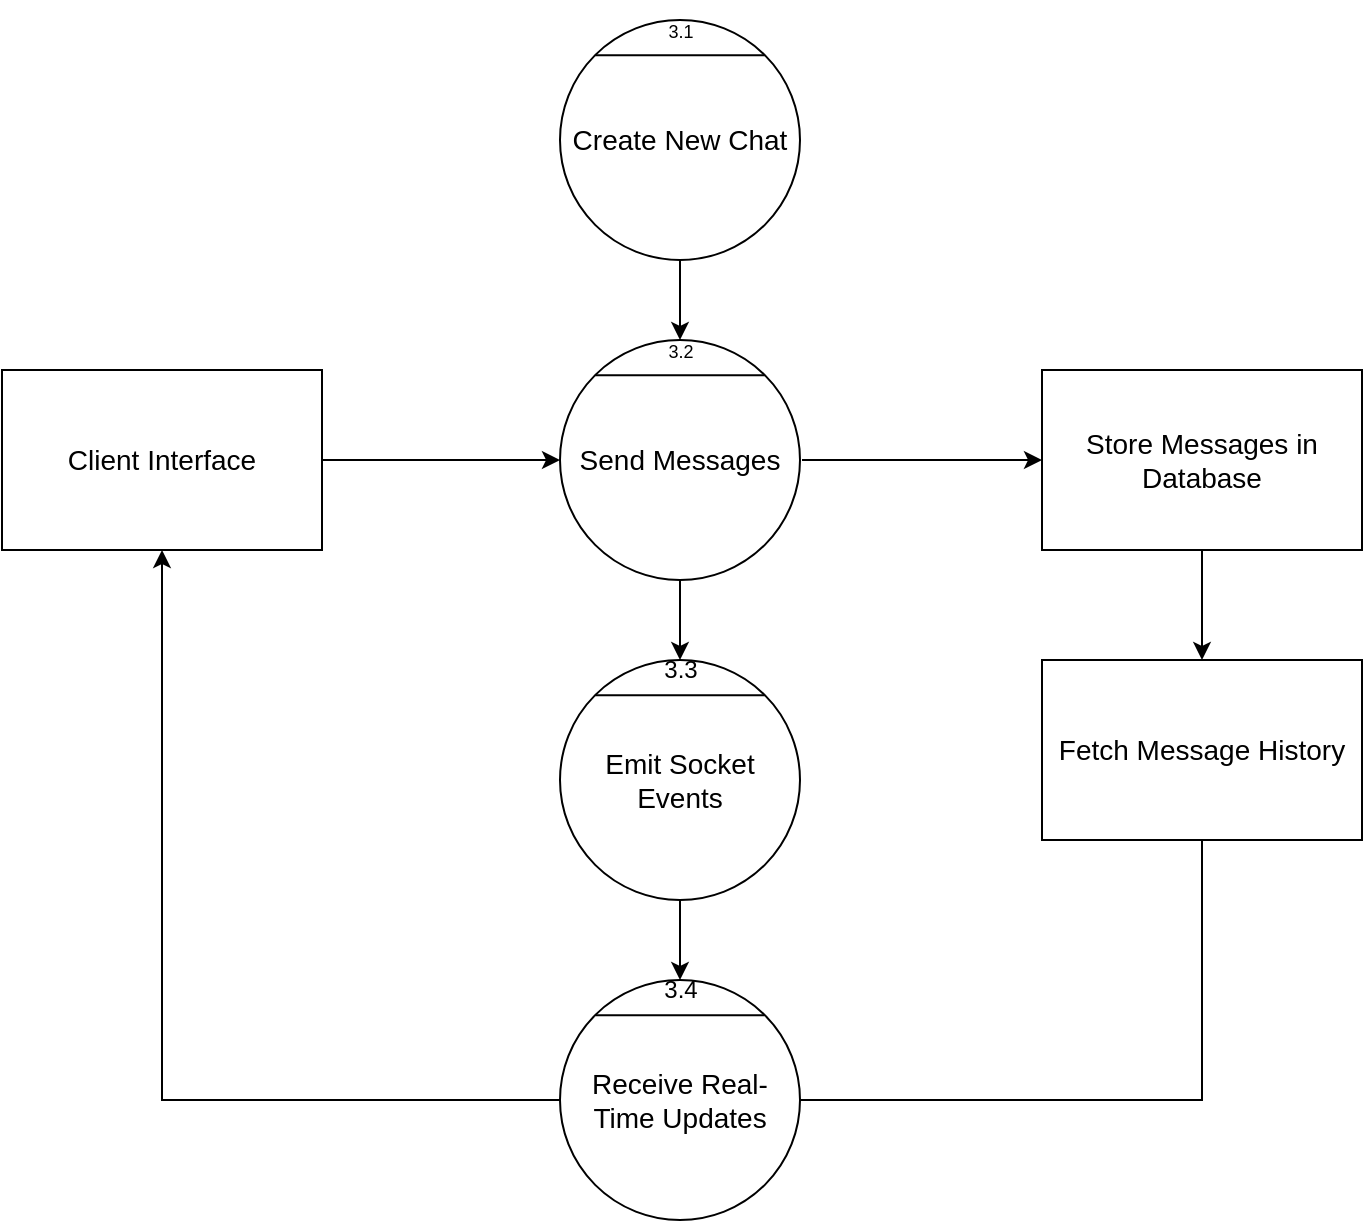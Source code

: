 <mxfile version="26.2.2">
  <diagram name="Page-1" id="_cDkzhNAvLWF8wSMYesK">
    <mxGraphModel dx="1236" dy="790" grid="1" gridSize="10" guides="1" tooltips="1" connect="1" arrows="1" fold="1" page="1" pageScale="1" pageWidth="827" pageHeight="1169" math="0" shadow="0">
      <root>
        <mxCell id="0" />
        <mxCell id="1" parent="0" />
        <mxCell id="xULNM56Z5y9eBnSnp3Ta-1" value="&lt;font style=&quot;font-size: 14px;&quot;&gt;Client Interface&lt;/font&gt;" style="rounded=0;whiteSpace=wrap;html=1;" vertex="1" parent="1">
          <mxGeometry x="80" y="235" width="160" height="90" as="geometry" />
        </mxCell>
        <mxCell id="xULNM56Z5y9eBnSnp3Ta-2" value="&lt;font style=&quot;font-size: 14px;&quot;&gt;Send Messages&lt;/font&gt;" style="ellipse;whiteSpace=wrap;html=1;aspect=fixed;" vertex="1" parent="1">
          <mxGeometry x="359" y="220" width="120" height="120" as="geometry" />
        </mxCell>
        <mxCell id="xULNM56Z5y9eBnSnp3Ta-3" value="&lt;font style=&quot;font-size: 14px;&quot;&gt;Emit Socket Events&lt;/font&gt;" style="ellipse;whiteSpace=wrap;html=1;aspect=fixed;" vertex="1" parent="1">
          <mxGeometry x="359" y="380" width="120" height="120" as="geometry" />
        </mxCell>
        <mxCell id="xULNM56Z5y9eBnSnp3Ta-4" value="&lt;font style=&quot;font-size: 14px;&quot;&gt;Create New Chat&lt;/font&gt;" style="ellipse;whiteSpace=wrap;html=1;aspect=fixed;" vertex="1" parent="1">
          <mxGeometry x="359" y="60" width="120" height="120" as="geometry" />
        </mxCell>
        <mxCell id="xULNM56Z5y9eBnSnp3Ta-5" value="&lt;font style=&quot;font-size: 14px;&quot;&gt;Receive Real-Time Updates&lt;/font&gt;" style="ellipse;whiteSpace=wrap;html=1;aspect=fixed;" vertex="1" parent="1">
          <mxGeometry x="359" y="540" width="120" height="120" as="geometry" />
        </mxCell>
        <mxCell id="xULNM56Z5y9eBnSnp3Ta-6" value="&lt;font style=&quot;font-size: 14px;&quot;&gt;Store Messages in Database&lt;/font&gt;" style="rounded=0;whiteSpace=wrap;html=1;" vertex="1" parent="1">
          <mxGeometry x="600" y="235" width="160" height="90" as="geometry" />
        </mxCell>
        <mxCell id="xULNM56Z5y9eBnSnp3Ta-7" value="&lt;font style=&quot;font-size: 14px;&quot;&gt;Fetch Message History&lt;/font&gt;" style="rounded=0;whiteSpace=wrap;html=1;" vertex="1" parent="1">
          <mxGeometry x="600" y="380" width="160" height="90" as="geometry" />
        </mxCell>
        <mxCell id="xULNM56Z5y9eBnSnp3Ta-8" value="" style="endArrow=none;html=1;rounded=0;entryX=1;entryY=0;entryDx=0;entryDy=0;exitX=0;exitY=0;exitDx=0;exitDy=0;" edge="1" parent="1" source="xULNM56Z5y9eBnSnp3Ta-5" target="xULNM56Z5y9eBnSnp3Ta-5">
          <mxGeometry width="50" height="50" relative="1" as="geometry">
            <mxPoint x="380" y="570" as="sourcePoint" />
            <mxPoint x="430" y="520" as="targetPoint" />
          </mxGeometry>
        </mxCell>
        <mxCell id="xULNM56Z5y9eBnSnp3Ta-11" value="" style="endArrow=none;html=1;rounded=0;entryX=1;entryY=0;entryDx=0;entryDy=0;exitX=0;exitY=0;exitDx=0;exitDy=0;" edge="1" parent="1" source="xULNM56Z5y9eBnSnp3Ta-3" target="xULNM56Z5y9eBnSnp3Ta-3">
          <mxGeometry width="50" height="50" relative="1" as="geometry">
            <mxPoint x="380" y="460" as="sourcePoint" />
            <mxPoint x="430" y="410" as="targetPoint" />
          </mxGeometry>
        </mxCell>
        <mxCell id="xULNM56Z5y9eBnSnp3Ta-12" value="" style="endArrow=none;html=1;rounded=0;entryX=0;entryY=0;entryDx=0;entryDy=0;exitX=1;exitY=0;exitDx=0;exitDy=0;" edge="1" parent="1" source="xULNM56Z5y9eBnSnp3Ta-2" target="xULNM56Z5y9eBnSnp3Ta-2">
          <mxGeometry width="50" height="50" relative="1" as="geometry">
            <mxPoint x="400" y="290" as="sourcePoint" />
            <mxPoint x="450" y="240" as="targetPoint" />
          </mxGeometry>
        </mxCell>
        <mxCell id="xULNM56Z5y9eBnSnp3Ta-13" value="" style="endArrow=none;html=1;rounded=0;exitX=0;exitY=0;exitDx=0;exitDy=0;entryX=1;entryY=0;entryDx=0;entryDy=0;" edge="1" parent="1" source="xULNM56Z5y9eBnSnp3Ta-4" target="xULNM56Z5y9eBnSnp3Ta-4">
          <mxGeometry width="50" height="50" relative="1" as="geometry">
            <mxPoint x="400" y="170" as="sourcePoint" />
            <mxPoint x="450" y="120" as="targetPoint" />
          </mxGeometry>
        </mxCell>
        <mxCell id="xULNM56Z5y9eBnSnp3Ta-14" value="" style="endArrow=classic;html=1;rounded=0;exitX=0.5;exitY=1;exitDx=0;exitDy=0;entryX=0.5;entryY=0;entryDx=0;entryDy=0;" edge="1" parent="1" source="xULNM56Z5y9eBnSnp3Ta-4" target="xULNM56Z5y9eBnSnp3Ta-2">
          <mxGeometry width="50" height="50" relative="1" as="geometry">
            <mxPoint x="429" y="210" as="sourcePoint" />
            <mxPoint x="479" y="160" as="targetPoint" />
          </mxGeometry>
        </mxCell>
        <mxCell id="xULNM56Z5y9eBnSnp3Ta-16" value="" style="endArrow=classic;html=1;rounded=0;exitX=0.5;exitY=1;exitDx=0;exitDy=0;entryX=0.5;entryY=0;entryDx=0;entryDy=0;" edge="1" parent="1" source="xULNM56Z5y9eBnSnp3Ta-2" target="xULNM56Z5y9eBnSnp3Ta-3">
          <mxGeometry width="50" height="50" relative="1" as="geometry">
            <mxPoint x="560" y="350" as="sourcePoint" />
            <mxPoint x="610" y="300" as="targetPoint" />
          </mxGeometry>
        </mxCell>
        <mxCell id="xULNM56Z5y9eBnSnp3Ta-17" value="" style="endArrow=classic;html=1;rounded=0;exitX=0.5;exitY=1;exitDx=0;exitDy=0;entryX=0.5;entryY=0;entryDx=0;entryDy=0;" edge="1" parent="1" source="xULNM56Z5y9eBnSnp3Ta-3" target="xULNM56Z5y9eBnSnp3Ta-5">
          <mxGeometry width="50" height="50" relative="1" as="geometry">
            <mxPoint x="560" y="350" as="sourcePoint" />
            <mxPoint x="610" y="300" as="targetPoint" />
          </mxGeometry>
        </mxCell>
        <mxCell id="xULNM56Z5y9eBnSnp3Ta-18" value="" style="endArrow=classic;html=1;rounded=0;exitX=1;exitY=0.5;exitDx=0;exitDy=0;entryX=0;entryY=0.5;entryDx=0;entryDy=0;" edge="1" parent="1" source="xULNM56Z5y9eBnSnp3Ta-1" target="xULNM56Z5y9eBnSnp3Ta-2">
          <mxGeometry width="50" height="50" relative="1" as="geometry">
            <mxPoint x="560" y="450" as="sourcePoint" />
            <mxPoint x="610" y="400" as="targetPoint" />
          </mxGeometry>
        </mxCell>
        <mxCell id="xULNM56Z5y9eBnSnp3Ta-19" value="" style="endArrow=classic;html=1;rounded=0;entryX=0;entryY=0.5;entryDx=0;entryDy=0;" edge="1" parent="1" target="xULNM56Z5y9eBnSnp3Ta-6">
          <mxGeometry width="50" height="50" relative="1" as="geometry">
            <mxPoint x="480" y="280" as="sourcePoint" />
            <mxPoint x="610" y="400" as="targetPoint" />
          </mxGeometry>
        </mxCell>
        <mxCell id="xULNM56Z5y9eBnSnp3Ta-20" value="" style="endArrow=classic;html=1;rounded=0;exitX=0.5;exitY=1;exitDx=0;exitDy=0;entryX=0.5;entryY=0;entryDx=0;entryDy=0;" edge="1" parent="1" source="xULNM56Z5y9eBnSnp3Ta-6" target="xULNM56Z5y9eBnSnp3Ta-7">
          <mxGeometry width="50" height="50" relative="1" as="geometry">
            <mxPoint x="560" y="450" as="sourcePoint" />
            <mxPoint x="610" y="400" as="targetPoint" />
          </mxGeometry>
        </mxCell>
        <mxCell id="xULNM56Z5y9eBnSnp3Ta-21" value="" style="endArrow=none;html=1;rounded=0;exitX=1;exitY=0.5;exitDx=0;exitDy=0;" edge="1" parent="1" source="xULNM56Z5y9eBnSnp3Ta-5">
          <mxGeometry width="50" height="50" relative="1" as="geometry">
            <mxPoint x="680" y="600" as="sourcePoint" />
            <mxPoint x="680" y="470" as="targetPoint" />
            <Array as="points">
              <mxPoint x="680" y="600" />
            </Array>
          </mxGeometry>
        </mxCell>
        <mxCell id="xULNM56Z5y9eBnSnp3Ta-22" value="" style="endArrow=classic;html=1;rounded=0;entryX=0.5;entryY=1;entryDx=0;entryDy=0;exitX=0;exitY=0.5;exitDx=0;exitDy=0;" edge="1" parent="1" source="xULNM56Z5y9eBnSnp3Ta-5" target="xULNM56Z5y9eBnSnp3Ta-1">
          <mxGeometry width="50" height="50" relative="1" as="geometry">
            <mxPoint x="160" y="590" as="sourcePoint" />
            <mxPoint x="160" y="350" as="targetPoint" />
            <Array as="points">
              <mxPoint x="160" y="600" />
            </Array>
          </mxGeometry>
        </mxCell>
        <mxCell id="xULNM56Z5y9eBnSnp3Ta-23" value="&lt;font style=&quot;font-size: 9px;&quot;&gt;3.1&lt;/font&gt;" style="text;html=1;align=center;verticalAlign=middle;resizable=0;points=[];autosize=1;strokeColor=none;fillColor=none;" vertex="1" parent="1">
          <mxGeometry x="399" y="50" width="40" height="30" as="geometry" />
        </mxCell>
        <mxCell id="xULNM56Z5y9eBnSnp3Ta-24" value="&lt;font style=&quot;font-size: 9px;&quot;&gt;3.2&lt;/font&gt;" style="text;html=1;align=center;verticalAlign=middle;resizable=0;points=[];autosize=1;strokeColor=none;fillColor=none;" vertex="1" parent="1">
          <mxGeometry x="399" y="210" width="40" height="30" as="geometry" />
        </mxCell>
        <mxCell id="xULNM56Z5y9eBnSnp3Ta-25" value="3.3" style="text;html=1;align=center;verticalAlign=middle;resizable=0;points=[];autosize=1;strokeColor=none;fillColor=none;" vertex="1" parent="1">
          <mxGeometry x="399" y="370" width="40" height="30" as="geometry" />
        </mxCell>
        <mxCell id="xULNM56Z5y9eBnSnp3Ta-26" value="3.4" style="text;html=1;align=center;verticalAlign=middle;resizable=0;points=[];autosize=1;strokeColor=none;fillColor=none;" vertex="1" parent="1">
          <mxGeometry x="399" y="530" width="40" height="30" as="geometry" />
        </mxCell>
      </root>
    </mxGraphModel>
  </diagram>
</mxfile>
